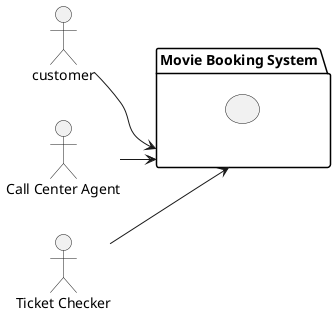 @startuml

> @startuml
> left to right direction
> actor customer
> actor "Call Center Agent" as agent
> actor "Ticket Checker" as checker
>
> package "Movie Booking System" as mbs {
> usecase " "
> }
>
> customer --> mbs
> agent --> mbs
> checker --> mbs
> @enduml
> 
@enduml